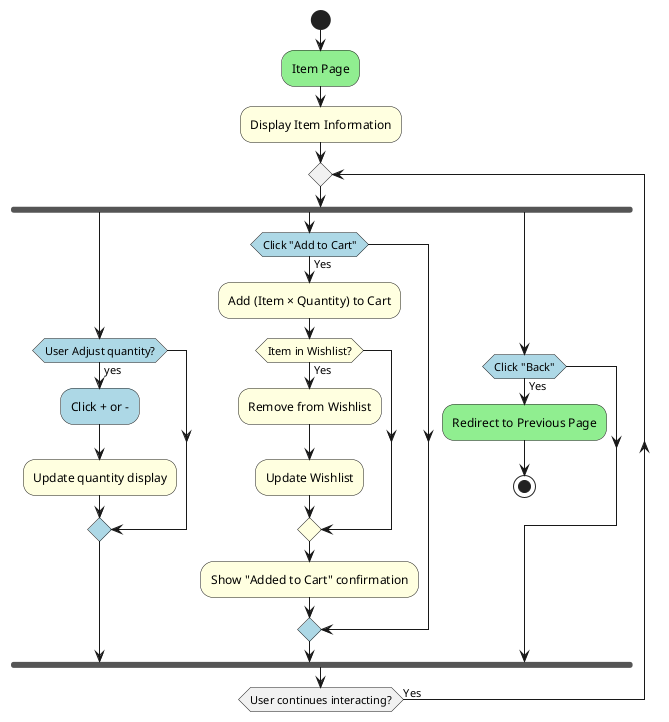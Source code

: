 @startuml ItemByIdDiagram
start
#lightgreen:Item Page;
#lightyellow:Display Item Information;

repeat
    fork
        #lightblue:if (User Adjust quantity?) then (yes)
            #lightblue:Click + or -;
            #lightyellow:Update quantity display;
        endif
    fork again
        #lightblue:if (Click "Add to Cart") then (Yes)
        #lightyellow:Add (Item × Quantity) to Cart;
        #lightyellow:if (Item in Wishlist?) then (Yes)
            #lightyellow:Remove from Wishlist;
            #lightyellow:Update Wishlist;
        endif
        #lightyellow:Show "Added to Cart" confirmation;
        endif
    fork again
        #lightblue:if (Click "Back") then (Yes)
        #lightgreen:Redirect to Previous Page;
        stop
        endif
    end fork
repeat while (User continues interacting?) is (Yes)
@enduml